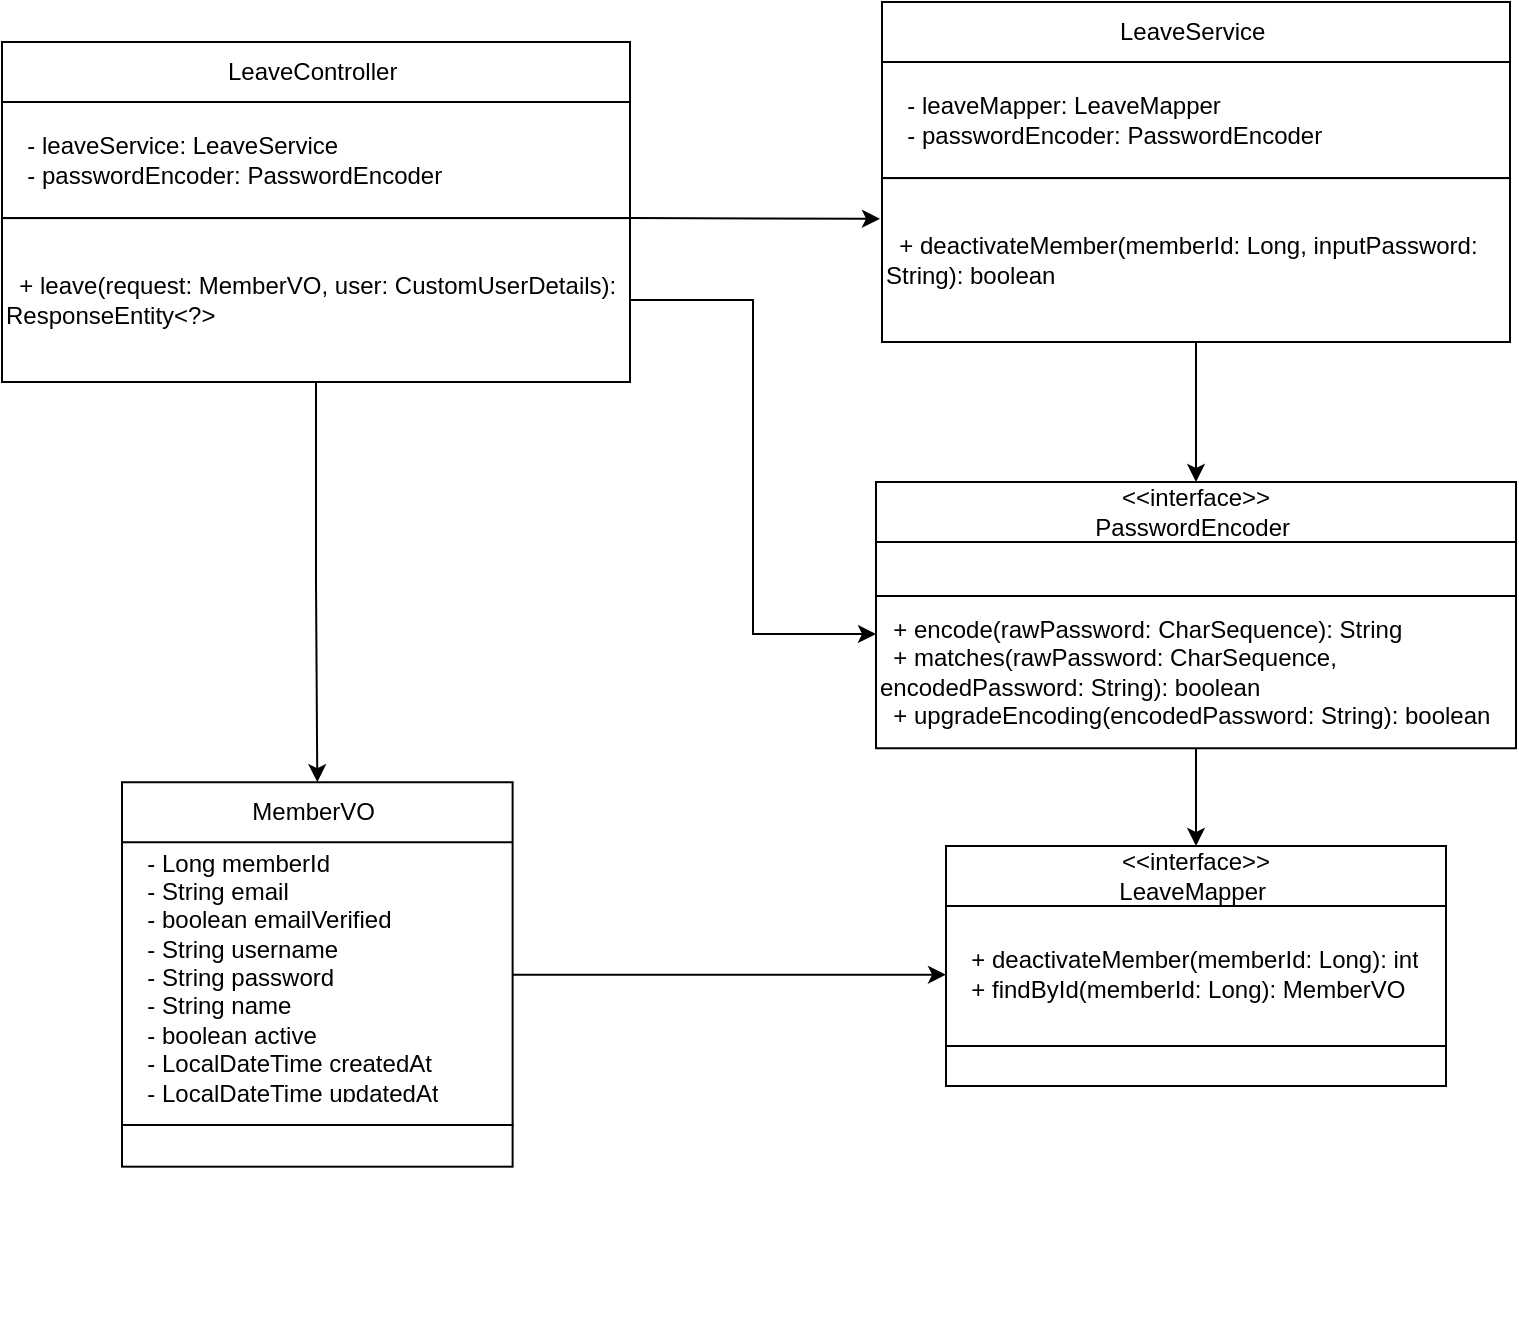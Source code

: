 <mxfile version="28.0.4">
  <diagram name="페이지-1" id="7i2MswOVwMqAlRVXBMPl">
    <mxGraphModel dx="1426" dy="1912" grid="1" gridSize="10" guides="1" tooltips="1" connect="1" arrows="1" fold="1" page="1" pageScale="1" pageWidth="827" pageHeight="1169" math="0" shadow="0">
      <root>
        <mxCell id="0" />
        <mxCell id="1" parent="0" />
        <mxCell id="PoDpwjfyyqHmn3xEaWa9-1" value="" style="endArrow=classic;html=1;rounded=0;exitX=1;exitY=0;exitDx=0;exitDy=0;entryX=0;entryY=0.25;entryDx=0;entryDy=0;" edge="1" parent="1" source="PoDpwjfyyqHmn3xEaWa9-17">
          <mxGeometry width="50" height="50" relative="1" as="geometry">
            <mxPoint x="199" y="-867" as="sourcePoint" />
            <mxPoint x="539" y="-1021.63" as="targetPoint" />
          </mxGeometry>
        </mxCell>
        <mxCell id="PoDpwjfyyqHmn3xEaWa9-4" style="edgeStyle=orthogonalEdgeStyle;rounded=0;orthogonalLoop=1;jettySize=auto;html=1;entryX=0.5;entryY=0;entryDx=0;entryDy=0;" edge="1" parent="1" source="PoDpwjfyyqHmn3xEaWa9-5" target="PoDpwjfyyqHmn3xEaWa9-22">
          <mxGeometry relative="1" as="geometry" />
        </mxCell>
        <mxCell id="PoDpwjfyyqHmn3xEaWa9-10" value="" style="endArrow=classic;html=1;rounded=0;exitX=1;exitY=0.5;exitDx=0;exitDy=0;entryX=0;entryY=0.5;entryDx=0;entryDy=0;edgeStyle=orthogonalEdgeStyle;" edge="1" parent="1" source="PoDpwjfyyqHmn3xEaWa9-14" target="PoDpwjfyyqHmn3xEaWa9-23">
          <mxGeometry width="50" height="50" relative="1" as="geometry">
            <mxPoint x="-161" y="-321" as="sourcePoint" />
            <mxPoint x="419" y="-587" as="targetPoint" />
          </mxGeometry>
        </mxCell>
        <mxCell id="PoDpwjfyyqHmn3xEaWa9-11" value="" style="group" vertex="1" connectable="0" parent="1">
          <mxGeometry x="150" y="-738.5" width="250" height="271" as="geometry" />
        </mxCell>
        <mxCell id="PoDpwjfyyqHmn3xEaWa9-12" value="" style="group" vertex="1" connectable="0" parent="PoDpwjfyyqHmn3xEaWa9-11">
          <mxGeometry width="250" height="250.154" as="geometry" />
        </mxCell>
        <mxCell id="PoDpwjfyyqHmn3xEaWa9-13" value="MemberVO&amp;nbsp;" style="swimlane;fontStyle=0;childLayout=stackLayout;horizontal=1;startSize=30;horizontalStack=0;resizeParent=1;resizeParentMax=0;resizeLast=0;collapsible=1;marginBottom=0;whiteSpace=wrap;html=1;container=0;" vertex="1" parent="PoDpwjfyyqHmn3xEaWa9-12">
          <mxGeometry x="10" y="-1.42" width="195.31" height="171.42" as="geometry">
            <mxRectangle x="100" y="80" width="140" height="30" as="alternateBounds" />
          </mxGeometry>
        </mxCell>
        <mxCell id="PoDpwjfyyqHmn3xEaWa9-14" value="&lt;div&gt;&amp;nbsp; - Long memberId&lt;/div&gt;&lt;div&gt;&amp;nbsp; - String email&lt;/div&gt;&lt;div&gt;&amp;nbsp; - boolean emailVerified&lt;/div&gt;&lt;div&gt;&amp;nbsp; - String username&lt;/div&gt;&lt;div&gt;&amp;nbsp; - String password&lt;/div&gt;&lt;div&gt;&amp;nbsp; - String name&lt;/div&gt;&lt;div&gt;&amp;nbsp; - boolean active&lt;/div&gt;&lt;div&gt;&amp;nbsp; - LocalDateTime createdAt&lt;/div&gt;&lt;div&gt;&amp;nbsp; - LocalDateTime updatedAt&lt;/div&gt;" style="text;strokeColor=none;fillColor=none;align=left;verticalAlign=middle;spacingLeft=4;spacingRight=4;overflow=hidden;points=[[0,0.5],[1,0.5]];portConstraint=eastwest;rotatable=0;whiteSpace=wrap;html=1;container=0;" vertex="1" parent="PoDpwjfyyqHmn3xEaWa9-12">
          <mxGeometry x="10" y="29.85" width="195.31" height="130.15" as="geometry" />
        </mxCell>
        <mxCell id="PoDpwjfyyqHmn3xEaWa9-15" value="" style="rounded=0;whiteSpace=wrap;html=1;align=left;container=0;" vertex="1" parent="PoDpwjfyyqHmn3xEaWa9-12">
          <mxGeometry x="10" y="169.996" width="195.31" height="20.846" as="geometry" />
        </mxCell>
        <mxCell id="PoDpwjfyyqHmn3xEaWa9-16" value="" style="group" vertex="1" connectable="0" parent="1">
          <mxGeometry x="100" y="-1110" width="314" height="170" as="geometry" />
        </mxCell>
        <mxCell id="PoDpwjfyyqHmn3xEaWa9-17" value="&amp;nbsp; + leave(request: MemberVO, user: CustomUserDetails): ResponseEntity&amp;lt;?&amp;gt;" style="rounded=0;whiteSpace=wrap;html=1;align=left;container=0;" vertex="1" parent="PoDpwjfyyqHmn3xEaWa9-16">
          <mxGeometry y="88.06" width="314" height="81.94" as="geometry" />
        </mxCell>
        <mxCell id="PoDpwjfyyqHmn3xEaWa9-18" value="LeaveController&amp;nbsp;" style="swimlane;fontStyle=0;childLayout=stackLayout;horizontal=1;startSize=30;horizontalStack=0;resizeParent=1;resizeParentMax=0;resizeLast=0;collapsible=1;marginBottom=0;whiteSpace=wrap;html=1;container=0;" vertex="1" parent="PoDpwjfyyqHmn3xEaWa9-16">
          <mxGeometry width="314" height="88.06" as="geometry">
            <mxRectangle x="100" y="80" width="140" height="30" as="alternateBounds" />
          </mxGeometry>
        </mxCell>
        <mxCell id="PoDpwjfyyqHmn3xEaWa9-19" value="&lt;div&gt;&amp;nbsp; - leaveService: LeaveService&lt;/div&gt;&lt;div&gt;&amp;nbsp; - passwordEncoder: PasswordEncoder&lt;/div&gt;" style="text;strokeColor=none;fillColor=none;align=left;verticalAlign=middle;spacingLeft=4;spacingRight=4;overflow=hidden;points=[[0,0.5],[1,0.5]];portConstraint=eastwest;rotatable=0;whiteSpace=wrap;html=1;container=0;" vertex="1" parent="PoDpwjfyyqHmn3xEaWa9-16">
          <mxGeometry y="30" width="314" height="58.06" as="geometry" />
        </mxCell>
        <mxCell id="PoDpwjfyyqHmn3xEaWa9-20" style="rounded=0;orthogonalLoop=1;jettySize=auto;html=1;edgeStyle=orthogonalEdgeStyle;" edge="1" parent="1" source="PoDpwjfyyqHmn3xEaWa9-17" target="PoDpwjfyyqHmn3xEaWa9-13">
          <mxGeometry relative="1" as="geometry" />
        </mxCell>
        <mxCell id="PoDpwjfyyqHmn3xEaWa9-21" value="" style="group" vertex="1" connectable="0" parent="1">
          <mxGeometry x="572" y="-708" width="250" height="120" as="geometry" />
        </mxCell>
        <mxCell id="PoDpwjfyyqHmn3xEaWa9-22" value="&lt;div&gt;&amp;lt;&amp;lt;interface&amp;gt;&amp;gt;&lt;/div&gt;LeaveMapper&amp;nbsp;" style="swimlane;fontStyle=0;childLayout=stackLayout;horizontal=1;startSize=30;horizontalStack=0;resizeParent=1;resizeParentMax=0;resizeLast=0;collapsible=1;marginBottom=0;whiteSpace=wrap;html=1;container=0;" vertex="1" parent="PoDpwjfyyqHmn3xEaWa9-21">
          <mxGeometry width="250.0" height="100" as="geometry">
            <mxRectangle x="100" y="80" width="140" height="30" as="alternateBounds" />
          </mxGeometry>
        </mxCell>
        <mxCell id="PoDpwjfyyqHmn3xEaWa9-23" value="&lt;div&gt;&amp;nbsp; + deactivateMember(memberId: Long): int&lt;/div&gt;&lt;div&gt;&amp;nbsp; + findById(memberId: Long): MemberVO&lt;/div&gt;" style="text;strokeColor=none;fillColor=none;align=left;verticalAlign=middle;spacingLeft=4;spacingRight=4;overflow=hidden;points=[[0,0.5],[1,0.5]];portConstraint=eastwest;rotatable=0;whiteSpace=wrap;html=1;container=0;" vertex="1" parent="PoDpwjfyyqHmn3xEaWa9-21">
          <mxGeometry y="28.64" width="250.0" height="71.36" as="geometry" />
        </mxCell>
        <mxCell id="PoDpwjfyyqHmn3xEaWa9-24" value="" style="rounded=0;whiteSpace=wrap;html=1;align=left;container=0;" vertex="1" parent="PoDpwjfyyqHmn3xEaWa9-21">
          <mxGeometry y="100" width="250.0" height="20" as="geometry" />
        </mxCell>
        <mxCell id="PoDpwjfyyqHmn3xEaWa9-33" value="" style="group" vertex="1" connectable="0" parent="1">
          <mxGeometry x="540" y="-1130" width="314" height="170" as="geometry" />
        </mxCell>
        <mxCell id="PoDpwjfyyqHmn3xEaWa9-34" value="&amp;nbsp; + deactivateMember(memberId: Long, inputPassword: String): boolean" style="rounded=0;whiteSpace=wrap;html=1;align=left;container=0;" vertex="1" parent="PoDpwjfyyqHmn3xEaWa9-33">
          <mxGeometry y="88.06" width="314" height="81.94" as="geometry" />
        </mxCell>
        <mxCell id="PoDpwjfyyqHmn3xEaWa9-35" value="LeaveService&amp;nbsp;" style="swimlane;fontStyle=0;childLayout=stackLayout;horizontal=1;startSize=30;horizontalStack=0;resizeParent=1;resizeParentMax=0;resizeLast=0;collapsible=1;marginBottom=0;whiteSpace=wrap;html=1;container=0;" vertex="1" parent="PoDpwjfyyqHmn3xEaWa9-33">
          <mxGeometry width="314" height="88.06" as="geometry">
            <mxRectangle x="100" y="80" width="140" height="30" as="alternateBounds" />
          </mxGeometry>
        </mxCell>
        <mxCell id="PoDpwjfyyqHmn3xEaWa9-36" value="&lt;div&gt;&amp;nbsp; - leaveMapper: LeaveMapper&lt;/div&gt;&lt;div&gt;&amp;nbsp; - passwordEncoder: PasswordEncoder&lt;/div&gt;" style="text;strokeColor=none;fillColor=none;align=left;verticalAlign=middle;spacingLeft=4;spacingRight=4;overflow=hidden;points=[[0,0.5],[1,0.5]];portConstraint=eastwest;rotatable=0;whiteSpace=wrap;html=1;container=0;" vertex="1" parent="PoDpwjfyyqHmn3xEaWa9-33">
          <mxGeometry y="30" width="314" height="58.06" as="geometry" />
        </mxCell>
        <mxCell id="PoDpwjfyyqHmn3xEaWa9-37" style="edgeStyle=orthogonalEdgeStyle;rounded=0;orthogonalLoop=1;jettySize=auto;html=1;entryX=0;entryY=0.25;entryDx=0;entryDy=0;exitX=1;exitY=0.5;exitDx=0;exitDy=0;" edge="1" parent="1" source="PoDpwjfyyqHmn3xEaWa9-17" target="PoDpwjfyyqHmn3xEaWa9-5">
          <mxGeometry relative="1" as="geometry" />
        </mxCell>
        <mxCell id="PoDpwjfyyqHmn3xEaWa9-38" style="edgeStyle=orthogonalEdgeStyle;rounded=0;orthogonalLoop=1;jettySize=auto;html=1;entryX=0.5;entryY=0;entryDx=0;entryDy=0;" edge="1" parent="1" source="PoDpwjfyyqHmn3xEaWa9-34" target="PoDpwjfyyqHmn3xEaWa9-3">
          <mxGeometry relative="1" as="geometry" />
        </mxCell>
        <mxCell id="PoDpwjfyyqHmn3xEaWa9-39" value="" style="group" vertex="1" connectable="0" parent="1">
          <mxGeometry x="537" y="-890" width="320" height="133.13" as="geometry" />
        </mxCell>
        <mxCell id="PoDpwjfyyqHmn3xEaWa9-3" value="&lt;div&gt;&amp;lt;&amp;lt;interface&amp;gt;&amp;gt;&lt;/div&gt;PasswordEncoder&amp;nbsp;" style="swimlane;fontStyle=0;childLayout=stackLayout;horizontal=1;startSize=30;horizontalStack=0;resizeParent=1;resizeParentMax=0;resizeLast=0;collapsible=1;marginBottom=0;whiteSpace=wrap;html=1;container=0;" vertex="1" parent="PoDpwjfyyqHmn3xEaWa9-39">
          <mxGeometry width="320" height="57" as="geometry">
            <mxRectangle x="100" y="80" width="140" height="30" as="alternateBounds" />
          </mxGeometry>
        </mxCell>
        <mxCell id="PoDpwjfyyqHmn3xEaWa9-5" value="&lt;div&gt;&amp;nbsp; + encode(rawPassword: CharSequence): String&lt;/div&gt;&lt;div&gt;&amp;nbsp; + matches(rawPassword: CharSequence, encodedPassword: String): boolean&lt;/div&gt;&lt;div&gt;&amp;nbsp; + upgradeEncoding(encodedPassword: String): boolean&lt;/div&gt;" style="rounded=0;whiteSpace=wrap;html=1;align=left;container=0;" vertex="1" parent="PoDpwjfyyqHmn3xEaWa9-39">
          <mxGeometry y="57" width="320" height="76.13" as="geometry" />
        </mxCell>
      </root>
    </mxGraphModel>
  </diagram>
</mxfile>
